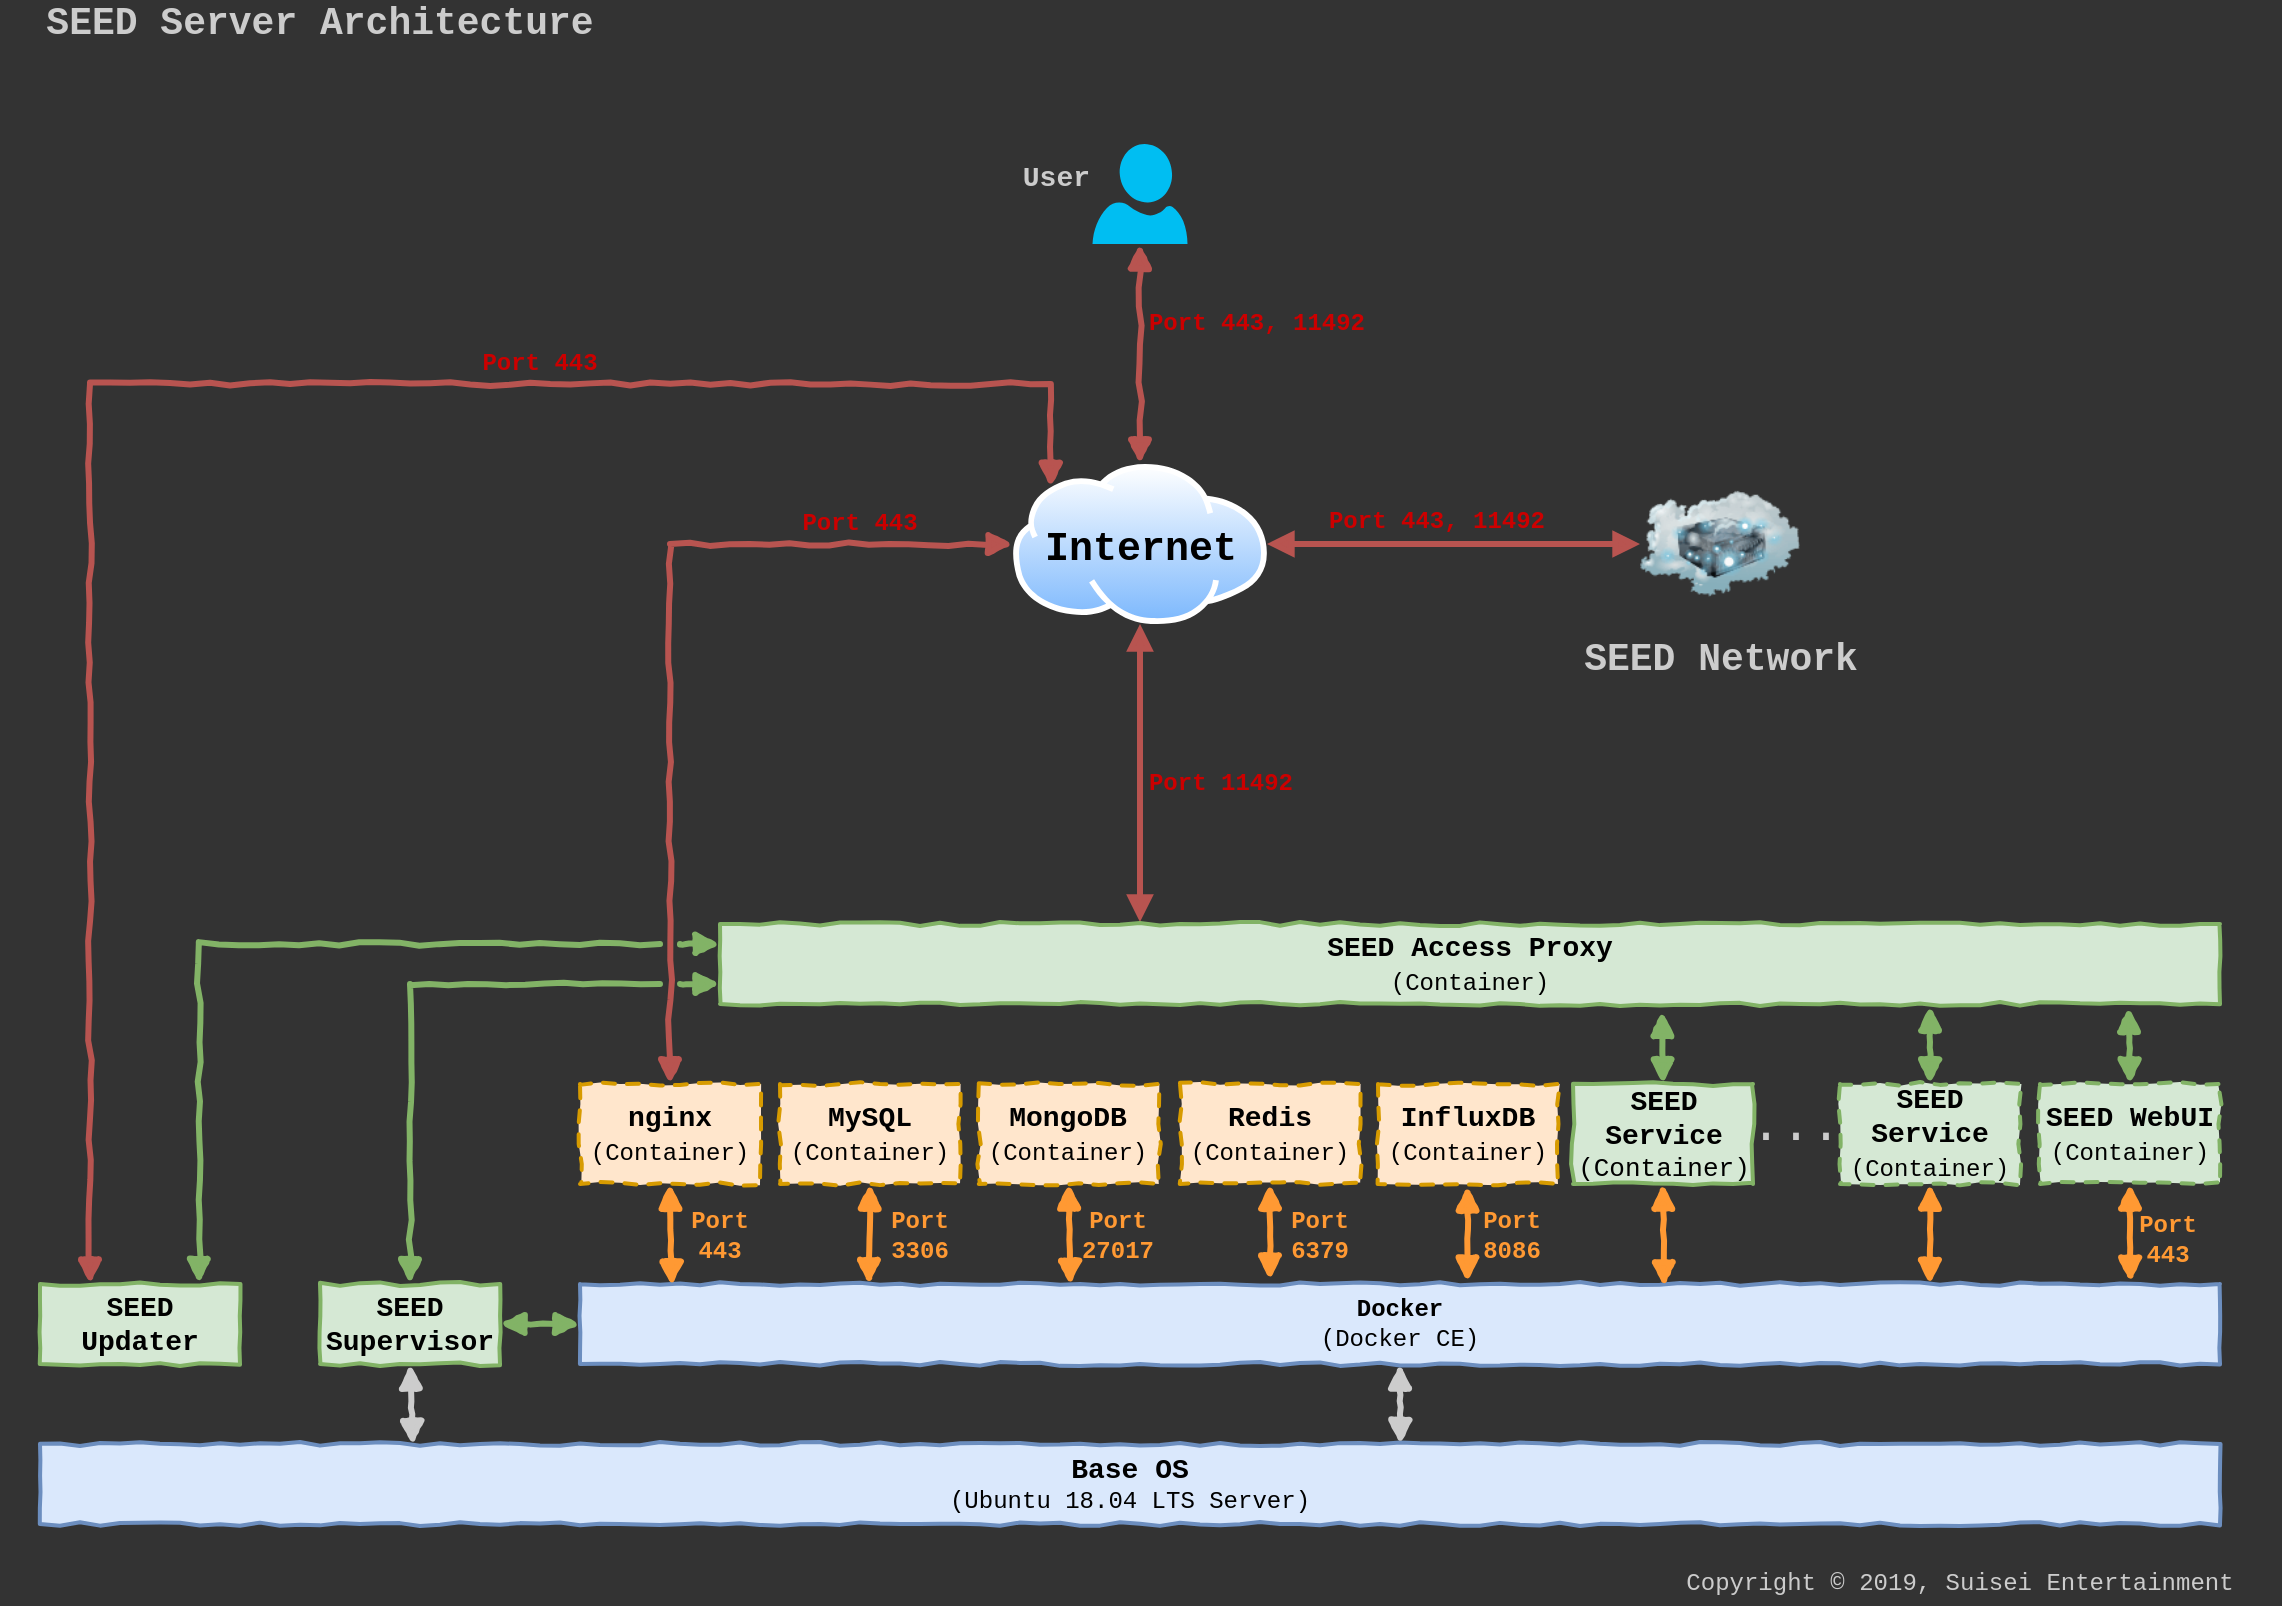 <mxfile version="12.5.8" type="device"><diagram id="BPE1oHdp5nwIB8eQwk-m" name="Page-1"><mxGraphModel dx="1422" dy="777" grid="1" gridSize="10" guides="1" tooltips="1" connect="1" arrows="1" fold="1" page="1" pageScale="1" pageWidth="1169" pageHeight="827" background="#333333" math="0" shadow="0"><root><mxCell id="0"/><mxCell id="1" parent="0"/><mxCell id="7SAdW9DUulFOeT9wdOBd-38" style="edgeStyle=orthogonalEdgeStyle;rounded=0;orthogonalLoop=1;jettySize=auto;html=1;exitX=0;exitY=0.5;exitDx=0;exitDy=0;startArrow=block;startFill=1;endArrow=block;endFill=1;strokeWidth=3;fontFamily=Courier New;fontSize=14;fillColor=#f8cecc;strokeColor=#b85450;comic=1;" edge="1" parent="1" source="7SAdW9DUulFOeT9wdOBd-32" target="7SAdW9DUulFOeT9wdOBd-7"><mxGeometry relative="1" as="geometry"/></mxCell><mxCell id="7SAdW9DUulFOeT9wdOBd-1" value="&lt;div&gt;&lt;b&gt;&lt;font style=&quot;font-size: 14px&quot;&gt;Base OS&lt;/font&gt;&lt;/b&gt;&lt;/div&gt;&lt;div&gt;(Ubuntu 18.04 LTS Server)&lt;br&gt;&lt;/div&gt;" style="rounded=0;whiteSpace=wrap;html=1;fontFamily=Courier New;comic=1;fillColor=#dae8fc;strokeColor=#6c8ebf;strokeWidth=2;" vertex="1" parent="1"><mxGeometry x="40" y="740" width="1090" height="40" as="geometry"/></mxCell><mxCell id="7SAdW9DUulFOeT9wdOBd-22" style="edgeStyle=none;rounded=0;orthogonalLoop=1;jettySize=auto;html=1;exitX=0.5;exitY=1;exitDx=0;exitDy=0;entryX=0.624;entryY=0.006;entryDx=0;entryDy=0;entryPerimeter=0;startArrow=block;startFill=1;endArrow=block;endFill=1;strokeWidth=3;fontFamily=Courier New;fontSize=25;comic=1;fontColor=#CCCCCC;strokeColor=#CCCCCC;" edge="1" parent="1" source="7SAdW9DUulFOeT9wdOBd-2" target="7SAdW9DUulFOeT9wdOBd-1"><mxGeometry relative="1" as="geometry"/></mxCell><mxCell id="7SAdW9DUulFOeT9wdOBd-2" value="&lt;b&gt;Docker&lt;/b&gt;&lt;div&gt;(Docker CE)&lt;br&gt;&lt;/div&gt;" style="rounded=0;whiteSpace=wrap;html=1;fontFamily=Courier New;comic=1;fillColor=#dae8fc;strokeColor=#6c8ebf;strokeWidth=2;" vertex="1" parent="1"><mxGeometry x="310" y="660" width="820" height="40" as="geometry"/></mxCell><mxCell id="7SAdW9DUulFOeT9wdOBd-4" style="edgeStyle=orthogonalEdgeStyle;rounded=0;orthogonalLoop=1;jettySize=auto;html=1;exitX=1;exitY=0.5;exitDx=0;exitDy=0;entryX=0;entryY=0.5;entryDx=0;entryDy=0;fontFamily=Courier New;fontSize=14;strokeWidth=3;endArrow=block;endFill=1;startArrow=block;startFill=1;fillColor=#d5e8d4;strokeColor=#82b366;comic=1;" edge="1" parent="1" source="7SAdW9DUulFOeT9wdOBd-3" target="7SAdW9DUulFOeT9wdOBd-2"><mxGeometry relative="1" as="geometry"/></mxCell><mxCell id="7SAdW9DUulFOeT9wdOBd-23" style="edgeStyle=none;rounded=0;orthogonalLoop=1;jettySize=auto;html=1;exitX=0.5;exitY=1;exitDx=0;exitDy=0;entryX=0.171;entryY=0.015;entryDx=0;entryDy=0;entryPerimeter=0;startArrow=block;startFill=1;endArrow=block;endFill=1;strokeWidth=3;fontFamily=Courier New;fontSize=25;comic=1;fontColor=#CCCCCC;strokeColor=#CCCCCC;" edge="1" parent="1" source="7SAdW9DUulFOeT9wdOBd-3" target="7SAdW9DUulFOeT9wdOBd-1"><mxGeometry relative="1" as="geometry"/></mxCell><mxCell id="7SAdW9DUulFOeT9wdOBd-26" style="edgeStyle=orthogonalEdgeStyle;rounded=0;orthogonalLoop=1;jettySize=auto;html=1;exitX=0.5;exitY=0;exitDx=0;exitDy=0;startArrow=block;startFill=1;endArrow=block;endFill=1;strokeWidth=3;fontFamily=Courier New;fontSize=14;fillColor=#d5e8d4;strokeColor=#82b366;comic=1;entryX=0;entryY=0.75;entryDx=0;entryDy=0;jumpStyle=gap;" edge="1" parent="1" source="7SAdW9DUulFOeT9wdOBd-3" target="7SAdW9DUulFOeT9wdOBd-24"><mxGeometry relative="1" as="geometry"><mxPoint x="225" y="522" as="targetPoint"/></mxGeometry></mxCell><mxCell id="7SAdW9DUulFOeT9wdOBd-3" value="&lt;div&gt;SEED &lt;br&gt;&lt;/div&gt;&lt;div&gt;Supervisor&lt;/div&gt;" style="rounded=0;whiteSpace=wrap;html=1;fontFamily=Courier New;fontSize=14;fontStyle=1;comic=1;fillColor=#d5e8d4;strokeColor=#82b366;strokeWidth=2;" vertex="1" parent="1"><mxGeometry x="180" y="660" width="90" height="40" as="geometry"/></mxCell><mxCell id="7SAdW9DUulFOeT9wdOBd-25" style="edgeStyle=orthogonalEdgeStyle;rounded=0;orthogonalLoop=1;jettySize=auto;html=1;exitX=0.794;exitY=-0.006;exitDx=0;exitDy=0;entryX=0;entryY=0.25;entryDx=0;entryDy=0;startArrow=block;startFill=1;endArrow=block;endFill=1;strokeWidth=3;fontFamily=Courier New;fontSize=14;exitPerimeter=0;fillColor=#d5e8d4;strokeColor=#82b366;comic=1;jumpStyle=gap;" edge="1" parent="1" source="7SAdW9DUulFOeT9wdOBd-5" target="7SAdW9DUulFOeT9wdOBd-24"><mxGeometry relative="1" as="geometry"/></mxCell><mxCell id="7SAdW9DUulFOeT9wdOBd-41" style="edgeStyle=orthogonalEdgeStyle;rounded=0;orthogonalLoop=1;jettySize=auto;html=1;exitX=0.25;exitY=0;exitDx=0;exitDy=0;entryX=0;entryY=0;entryDx=0;entryDy=0;startArrow=block;startFill=1;endArrow=block;endFill=1;strokeWidth=3;fontFamily=Courier New;fontSize=12;fontColor=#CC0000;fillColor=#f8cecc;strokeColor=#b85450;comic=1;" edge="1" parent="1" source="7SAdW9DUulFOeT9wdOBd-5" target="7SAdW9DUulFOeT9wdOBd-32"><mxGeometry relative="1" as="geometry"><Array as="points"><mxPoint x="65" y="210"/><mxPoint x="545" y="210"/></Array></mxGeometry></mxCell><mxCell id="7SAdW9DUulFOeT9wdOBd-5" value="&lt;div&gt;SEED &lt;br&gt;&lt;/div&gt;Updater" style="rounded=0;whiteSpace=wrap;html=1;fontFamily=Courier New;fontSize=14;fontStyle=1;comic=1;fillColor=#d5e8d4;strokeColor=#82b366;strokeWidth=2;" vertex="1" parent="1"><mxGeometry x="40" y="660" width="100" height="40" as="geometry"/></mxCell><mxCell id="7SAdW9DUulFOeT9wdOBd-8" style="rounded=0;orthogonalLoop=1;jettySize=auto;html=1;exitX=0.5;exitY=1;exitDx=0;exitDy=0;entryX=0.056;entryY=0.025;entryDx=0;entryDy=0;entryPerimeter=0;startArrow=block;startFill=1;endArrow=block;endFill=1;strokeWidth=3;fontFamily=Courier New;fontSize=14;fillColor=#ffe6cc;strokeColor=#FF9933;comic=1;" edge="1" parent="1" source="7SAdW9DUulFOeT9wdOBd-7" target="7SAdW9DUulFOeT9wdOBd-2"><mxGeometry relative="1" as="geometry"/></mxCell><mxCell id="7SAdW9DUulFOeT9wdOBd-7" value="&lt;div&gt;nginx&lt;/div&gt;&lt;div&gt;&lt;span style=&quot;font-weight: normal&quot;&gt;&lt;font style=&quot;font-size: 12px&quot;&gt;(Container)&lt;/font&gt;&lt;/span&gt;&lt;br&gt;&lt;/div&gt;" style="rounded=0;whiteSpace=wrap;html=1;fontFamily=Courier New;fontSize=14;fontStyle=1;dashed=1;comic=1;fillColor=#ffe6cc;strokeColor=#d79b00;strokeWidth=2;" vertex="1" parent="1"><mxGeometry x="310" y="560" width="90" height="50" as="geometry"/></mxCell><mxCell id="7SAdW9DUulFOeT9wdOBd-10" style="rounded=0;orthogonalLoop=1;jettySize=auto;html=1;exitX=0.5;exitY=1;exitDx=0;exitDy=0;startArrow=block;startFill=1;endArrow=block;endFill=1;strokeWidth=3;fontFamily=Courier New;fontSize=14;entryX=0.176;entryY=0.005;entryDx=0;entryDy=0;entryPerimeter=0;fillColor=#ffe6cc;strokeColor=#FF9933;comic=1;" edge="1" parent="1" source="7SAdW9DUulFOeT9wdOBd-9" target="7SAdW9DUulFOeT9wdOBd-2"><mxGeometry relative="1" as="geometry"><mxPoint x="486" y="660" as="targetPoint"/></mxGeometry></mxCell><mxCell id="7SAdW9DUulFOeT9wdOBd-9" value="&lt;div&gt;MySQL&lt;/div&gt;&lt;div&gt;&lt;span style=&quot;font-weight: normal&quot;&gt;&lt;font style=&quot;font-size: 12px&quot;&gt;(Container)&lt;/font&gt;&lt;/span&gt;&lt;br&gt;&lt;/div&gt;" style="rounded=0;whiteSpace=wrap;html=1;fontFamily=Courier New;fontSize=14;fontStyle=1;dashed=1;comic=1;fillColor=#ffe6cc;strokeColor=#d79b00;strokeWidth=2;" vertex="1" parent="1"><mxGeometry x="410" y="560" width="90" height="50" as="geometry"/></mxCell><mxCell id="7SAdW9DUulFOeT9wdOBd-12" style="rounded=0;orthogonalLoop=1;jettySize=auto;html=1;exitX=0.5;exitY=1;exitDx=0;exitDy=0;startArrow=block;startFill=1;endArrow=block;endFill=1;strokeWidth=3;fontFamily=Courier New;fontSize=14;entryX=0.299;entryY=0.015;entryDx=0;entryDy=0;entryPerimeter=0;fillColor=#ffe6cc;strokeColor=#FF9933;comic=1;" edge="1" parent="1" source="7SAdW9DUulFOeT9wdOBd-11" target="7SAdW9DUulFOeT9wdOBd-2"><mxGeometry relative="1" as="geometry"><mxPoint x="570" y="658" as="targetPoint"/></mxGeometry></mxCell><mxCell id="7SAdW9DUulFOeT9wdOBd-11" value="&lt;div&gt;MongoDB&lt;/div&gt;&lt;div&gt;&lt;span style=&quot;font-weight: normal&quot;&gt;&lt;font style=&quot;font-size: 12px&quot;&gt;(Container)&lt;/font&gt;&lt;/span&gt;&lt;br&gt;&lt;/div&gt;" style="rounded=0;whiteSpace=wrap;html=1;fontFamily=Courier New;fontSize=14;fontStyle=1;dashed=1;comic=1;fillColor=#ffe6cc;strokeColor=#d79b00;strokeWidth=2;" vertex="1" parent="1"><mxGeometry x="509.4" y="560" width="90" height="50" as="geometry"/></mxCell><mxCell id="7SAdW9DUulFOeT9wdOBd-14" style="edgeStyle=none;rounded=0;orthogonalLoop=1;jettySize=auto;html=1;exitX=0.5;exitY=1;exitDx=0;exitDy=0;startArrow=block;startFill=1;endArrow=block;endFill=1;strokeWidth=3;fontFamily=Courier New;fontSize=14;fillColor=#ffe6cc;strokeColor=#FF9933;comic=1;" edge="1" parent="1" source="7SAdW9DUulFOeT9wdOBd-13"><mxGeometry relative="1" as="geometry"><mxPoint x="655" y="658" as="targetPoint"/></mxGeometry></mxCell><mxCell id="7SAdW9DUulFOeT9wdOBd-13" value="&lt;div&gt;Redis&lt;br&gt;&lt;/div&gt;&lt;div&gt;&lt;span style=&quot;font-weight: normal&quot;&gt;&lt;font style=&quot;font-size: 12px&quot;&gt;(Container)&lt;/font&gt;&lt;/span&gt;&lt;br&gt;&lt;/div&gt;" style="rounded=0;whiteSpace=wrap;html=1;fontFamily=Courier New;fontSize=14;fontStyle=1;dashed=1;comic=1;fillColor=#ffe6cc;strokeColor=#d79b00;strokeWidth=2;" vertex="1" parent="1"><mxGeometry x="610" y="560" width="90" height="50" as="geometry"/></mxCell><mxCell id="7SAdW9DUulFOeT9wdOBd-16" style="edgeStyle=none;rounded=0;orthogonalLoop=1;jettySize=auto;html=1;exitX=0.5;exitY=1;exitDx=0;exitDy=0;startArrow=block;startFill=1;endArrow=block;endFill=1;strokeWidth=3;fontFamily=Courier New;fontSize=14;fillColor=#ffe6cc;strokeColor=#FF9933;comic=1;" edge="1" parent="1" source="7SAdW9DUulFOeT9wdOBd-15"><mxGeometry relative="1" as="geometry"><mxPoint x="1085" y="659" as="targetPoint"/></mxGeometry></mxCell><mxCell id="7SAdW9DUulFOeT9wdOBd-29" style="edgeStyle=none;rounded=0;orthogonalLoop=1;jettySize=auto;html=1;exitX=0.5;exitY=0;exitDx=0;exitDy=0;startArrow=block;startFill=1;endArrow=block;endFill=1;strokeWidth=3;fontFamily=Courier New;fontSize=14;entryX=0.939;entryY=1.041;entryDx=0;entryDy=0;entryPerimeter=0;fillColor=#d5e8d4;strokeColor=#82b366;comic=1;" edge="1" parent="1" source="7SAdW9DUulFOeT9wdOBd-15" target="7SAdW9DUulFOeT9wdOBd-24"><mxGeometry relative="1" as="geometry"><mxPoint x="1063" y="524" as="targetPoint"/></mxGeometry></mxCell><mxCell id="7SAdW9DUulFOeT9wdOBd-15" value="&lt;div&gt;SEED WebUI&lt;br&gt;&lt;/div&gt;&lt;div&gt;&lt;span style=&quot;font-weight: normal&quot;&gt;&lt;font style=&quot;font-size: 12px&quot;&gt;(Container)&lt;/font&gt;&lt;/span&gt;&lt;br&gt;&lt;/div&gt;" style="rounded=0;whiteSpace=wrap;html=1;fontFamily=Courier New;fontSize=14;fontStyle=1;dashed=1;comic=1;fillColor=#d5e8d4;strokeColor=#82b366;strokeWidth=2;" vertex="1" parent="1"><mxGeometry x="1040" y="560" width="90" height="50" as="geometry"/></mxCell><mxCell id="7SAdW9DUulFOeT9wdOBd-18" style="edgeStyle=none;rounded=0;orthogonalLoop=1;jettySize=auto;html=1;exitX=0.5;exitY=1;exitDx=0;exitDy=0;entryX=0.661;entryY=0.035;entryDx=0;entryDy=0;startArrow=block;startFill=1;endArrow=block;endFill=1;strokeWidth=3;fontFamily=Courier New;fontSize=14;entryPerimeter=0;fillColor=#ffe6cc;strokeColor=#FF9933;comic=1;" edge="1" parent="1" source="7SAdW9DUulFOeT9wdOBd-17" target="7SAdW9DUulFOeT9wdOBd-2"><mxGeometry relative="1" as="geometry"><mxPoint x="825.0" y="660" as="targetPoint"/></mxGeometry></mxCell><mxCell id="7SAdW9DUulFOeT9wdOBd-31" style="edgeStyle=none;rounded=0;orthogonalLoop=1;jettySize=auto;html=1;exitX=0.5;exitY=0;exitDx=0;exitDy=0;entryX=0.628;entryY=1.092;entryDx=0;entryDy=0;entryPerimeter=0;startArrow=block;startFill=1;endArrow=block;endFill=1;strokeWidth=3;fontFamily=Courier New;fontSize=14;fillColor=#d5e8d4;strokeColor=#82b366;comic=1;" edge="1" parent="1" source="7SAdW9DUulFOeT9wdOBd-17" target="7SAdW9DUulFOeT9wdOBd-24"><mxGeometry relative="1" as="geometry"/></mxCell><mxCell id="7SAdW9DUulFOeT9wdOBd-17" value="&lt;div&gt;&lt;font style=&quot;font-size: 14px&quot;&gt;SEED Service&lt;br&gt;&lt;/font&gt;&lt;/div&gt;&lt;div style=&quot;font-size: 13px&quot;&gt;&lt;font style=&quot;font-size: 13px&quot;&gt;&lt;span style=&quot;font-weight: normal&quot;&gt;&lt;font style=&quot;font-size: 13px&quot;&gt;(Container)&lt;/font&gt;&lt;/span&gt;&lt;br&gt;&lt;/font&gt;&lt;/div&gt;" style="rounded=0;whiteSpace=wrap;html=1;fontFamily=Courier New;fontSize=14;fontStyle=1;comic=1;fillColor=#d5e8d4;strokeColor=#82b366;strokeWidth=2;" vertex="1" parent="1"><mxGeometry x="806.51" y="560" width="90" height="50" as="geometry"/></mxCell><mxCell id="7SAdW9DUulFOeT9wdOBd-21" style="edgeStyle=none;rounded=0;orthogonalLoop=1;jettySize=auto;html=1;exitX=0.5;exitY=1;exitDx=0;exitDy=0;entryX=0.823;entryY=0.005;entryDx=0;entryDy=0;entryPerimeter=0;startArrow=block;startFill=1;endArrow=block;endFill=1;strokeWidth=3;fontFamily=Courier New;fontSize=25;fillColor=#ffe6cc;strokeColor=#FF9933;comic=1;" edge="1" parent="1" source="7SAdW9DUulFOeT9wdOBd-19" target="7SAdW9DUulFOeT9wdOBd-2"><mxGeometry relative="1" as="geometry"><mxPoint x="974.76" y="660" as="targetPoint"/></mxGeometry></mxCell><mxCell id="7SAdW9DUulFOeT9wdOBd-30" style="edgeStyle=none;rounded=0;orthogonalLoop=1;jettySize=auto;html=1;exitX=0.5;exitY=0;exitDx=0;exitDy=0;startArrow=block;startFill=1;endArrow=block;endFill=1;strokeWidth=3;fontFamily=Courier New;fontSize=14;fillColor=#d5e8d4;strokeColor=#82b366;comic=1;" edge="1" parent="1" source="7SAdW9DUulFOeT9wdOBd-19"><mxGeometry relative="1" as="geometry"><mxPoint x="985" y="521" as="targetPoint"/></mxGeometry></mxCell><mxCell id="7SAdW9DUulFOeT9wdOBd-19" value="&lt;div&gt;SEED Service&lt;br&gt;&lt;/div&gt;&lt;div&gt;&lt;span style=&quot;font-weight: normal&quot;&gt;&lt;font style=&quot;font-size: 12px&quot;&gt;(Container)&lt;/font&gt;&lt;/span&gt;&lt;br&gt;&lt;/div&gt;" style="rounded=0;whiteSpace=wrap;html=1;fontFamily=Courier New;fontSize=14;fontStyle=1;dashed=1;comic=1;fillColor=#d5e8d4;strokeColor=#82b366;strokeWidth=2;" vertex="1" parent="1"><mxGeometry x="940" y="560" width="90" height="50" as="geometry"/></mxCell><mxCell id="7SAdW9DUulFOeT9wdOBd-20" value="..." style="text;html=1;strokeColor=none;fillColor=none;align=center;verticalAlign=middle;whiteSpace=wrap;rounded=0;fontFamily=Courier New;fontSize=25;comic=1;fontColor=#CCCCCC;" vertex="1" parent="1"><mxGeometry x="898" y="571" width="40" height="20" as="geometry"/></mxCell><mxCell id="7SAdW9DUulFOeT9wdOBd-36" style="edgeStyle=none;rounded=0;orthogonalLoop=1;jettySize=auto;html=1;exitX=0.5;exitY=1;exitDx=0;exitDy=0;startArrow=block;startFill=1;endArrow=block;endFill=1;strokeWidth=3;fontFamily=Courier New;fontSize=14;fillColor=#f8cecc;strokeColor=#b85450;" edge="1" parent="1" source="7SAdW9DUulFOeT9wdOBd-32"><mxGeometry relative="1" as="geometry"><mxPoint x="590" y="479" as="targetPoint"/></mxGeometry></mxCell><mxCell id="7SAdW9DUulFOeT9wdOBd-45" style="edgeStyle=orthogonalEdgeStyle;rounded=0;orthogonalLoop=1;jettySize=auto;html=1;exitX=1;exitY=0.5;exitDx=0;exitDy=0;entryX=0;entryY=0.5;entryDx=0;entryDy=0;startArrow=block;startFill=1;endArrow=block;endFill=1;strokeWidth=3;fontFamily=Courier New;fontSize=19;fontColor=#000000;fillColor=#f8cecc;strokeColor=#b85450;" edge="1" parent="1" source="7SAdW9DUulFOeT9wdOBd-32" target="7SAdW9DUulFOeT9wdOBd-44"><mxGeometry relative="1" as="geometry"/></mxCell><mxCell id="7SAdW9DUulFOeT9wdOBd-32" value="Internet" style="aspect=fixed;perimeter=ellipsePerimeter;html=1;align=center;shadow=0;dashed=0;spacingTop=3;image;image=img/lib/active_directory/internet_cloud.svg;fontFamily=Courier New;fontSize=20;labelPosition=center;verticalLabelPosition=middle;verticalAlign=middle;labelBackgroundColor=none;fontStyle=1" vertex="1" parent="1"><mxGeometry x="526.51" y="250" width="126.98" height="80" as="geometry"/></mxCell><mxCell id="7SAdW9DUulFOeT9wdOBd-35" style="edgeStyle=none;rounded=0;orthogonalLoop=1;jettySize=auto;html=1;exitX=0.5;exitY=1;exitDx=0;exitDy=0;exitPerimeter=0;startArrow=block;startFill=1;endArrow=block;endFill=1;strokeWidth=3;fontFamily=Courier New;fontSize=14;fontColor=#CC0000;fillColor=#f8cecc;strokeColor=#b85450;comic=1;" edge="1" parent="1" source="7SAdW9DUulFOeT9wdOBd-34" target="7SAdW9DUulFOeT9wdOBd-32"><mxGeometry relative="1" as="geometry"/></mxCell><mxCell id="7SAdW9DUulFOeT9wdOBd-34" value="&lt;div&gt;User&lt;/div&gt;&lt;div&gt;&lt;br&gt;&lt;/div&gt;" style="verticalLabelPosition=middle;html=1;verticalAlign=middle;align=right;strokeColor=none;fillColor=#00BEF2;shape=mxgraph.azure.user;labelBackgroundColor=none;fontFamily=Courier New;fontSize=14;labelPosition=left;fontStyle=1;fontColor=#CCCCCC;" vertex="1" parent="1"><mxGeometry x="566.25" y="90" width="47.5" height="50" as="geometry"/></mxCell><mxCell id="7SAdW9DUulFOeT9wdOBd-24" value="&lt;div&gt;SEED Access Proxy&lt;/div&gt;&lt;div&gt;&lt;font size=&quot;1&quot;&gt;&lt;span style=&quot;font-weight: normal ; font-size: 12px&quot;&gt;(Container)&lt;/span&gt;&lt;/font&gt;&lt;br&gt;&lt;/div&gt;" style="rounded=0;whiteSpace=wrap;html=1;fontFamily=Courier New;fontStyle=1;fontSize=14;comic=1;fillColor=#d5e8d4;strokeColor=#82b366;strokeWidth=2;" vertex="1" parent="1"><mxGeometry x="380" y="480" width="750" height="40" as="geometry"/></mxCell><mxCell id="7SAdW9DUulFOeT9wdOBd-39" value="Port 443" style="text;html=1;strokeColor=none;fillColor=none;align=center;verticalAlign=middle;whiteSpace=wrap;rounded=0;labelBackgroundColor=none;fontFamily=Courier New;fontSize=12;fontColor=#CC0000;fontStyle=1" vertex="1" parent="1"><mxGeometry x="420" y="270" width="60" height="20" as="geometry"/></mxCell><mxCell id="7SAdW9DUulFOeT9wdOBd-40" value="Port 11492" style="text;html=1;strokeColor=none;fillColor=none;align=center;verticalAlign=middle;whiteSpace=wrap;rounded=0;labelBackgroundColor=none;fontFamily=Courier New;fontSize=12;fontColor=#CC0000;fontStyle=1" vertex="1" parent="1"><mxGeometry x="587" y="400.43" width="86.51" height="20" as="geometry"/></mxCell><mxCell id="7SAdW9DUulFOeT9wdOBd-42" value="Port 443" style="text;html=1;strokeColor=none;fillColor=none;align=center;verticalAlign=middle;whiteSpace=wrap;rounded=0;labelBackgroundColor=none;fontFamily=Courier New;fontSize=12;fontColor=#CC0000;fontStyle=1" vertex="1" parent="1"><mxGeometry x="260" y="190" width="60" height="20" as="geometry"/></mxCell><mxCell id="7SAdW9DUulFOeT9wdOBd-43" value="SEED Server Architecture" style="text;html=1;strokeColor=none;fillColor=none;align=center;verticalAlign=middle;whiteSpace=wrap;rounded=0;labelBackgroundColor=none;fontFamily=Courier New;fontSize=19;fontColor=#CCCCCC;fontStyle=1" vertex="1" parent="1"><mxGeometry x="20" y="20" width="320" height="20" as="geometry"/></mxCell><mxCell id="7SAdW9DUulFOeT9wdOBd-44" value="SEED Network" style="image;html=1;labelBackgroundColor=none;image=img/lib/clip_art/networking/Cloud_Server_128x128.png;fillColor=none;fontFamily=Courier New;fontSize=19;fontColor=#CCCCCC;fontStyle=1" vertex="1" parent="1"><mxGeometry x="840" y="250" width="80" height="80" as="geometry"/></mxCell><mxCell id="7SAdW9DUulFOeT9wdOBd-46" value="Port 443, 11492" style="text;html=1;strokeColor=none;fillColor=none;align=center;verticalAlign=middle;whiteSpace=wrap;rounded=0;labelBackgroundColor=none;fontFamily=Courier New;fontSize=12;fontColor=#CC0000;fontStyle=1" vertex="1" parent="1"><mxGeometry x="580" y="170" width="136.51" height="20" as="geometry"/></mxCell><mxCell id="7SAdW9DUulFOeT9wdOBd-47" value="Port 443, 11492" style="text;html=1;strokeColor=none;fillColor=none;align=center;verticalAlign=middle;whiteSpace=wrap;rounded=0;labelBackgroundColor=none;fontFamily=Courier New;fontSize=12;fontColor=#CC0000;comic=1;fontStyle=1" vertex="1" parent="1"><mxGeometry x="670" y="269" width="136.51" height="20" as="geometry"/></mxCell><mxCell id="7SAdW9DUulFOeT9wdOBd-48" value="Port 443" style="text;html=1;strokeColor=none;fillColor=none;align=center;verticalAlign=middle;whiteSpace=wrap;rounded=0;labelBackgroundColor=none;fontFamily=Courier New;fontSize=12;fontColor=#FF9933;comic=1;fontStyle=1" vertex="1" parent="1"><mxGeometry x="360" y="626" width="40" height="20" as="geometry"/></mxCell><mxCell id="7SAdW9DUulFOeT9wdOBd-49" value="Port 443" style="text;html=1;strokeColor=none;fillColor=none;align=center;verticalAlign=middle;whiteSpace=wrap;rounded=0;labelBackgroundColor=none;fontFamily=Courier New;fontSize=12;fontColor=#FF9933;comic=1;fontStyle=1" vertex="1" parent="1"><mxGeometry x="1084" y="628" width="40" height="20" as="geometry"/></mxCell><mxCell id="7SAdW9DUulFOeT9wdOBd-50" value="Port 6379" style="text;html=1;strokeColor=none;fillColor=none;align=center;verticalAlign=middle;whiteSpace=wrap;rounded=0;labelBackgroundColor=none;fontFamily=Courier New;fontSize=12;fontColor=#FF9933;comic=1;fontStyle=1" vertex="1" parent="1"><mxGeometry x="660" y="626" width="40" height="20" as="geometry"/></mxCell><mxCell id="7SAdW9DUulFOeT9wdOBd-51" value="Port 3306" style="text;html=1;strokeColor=none;fillColor=none;align=center;verticalAlign=middle;whiteSpace=wrap;rounded=0;labelBackgroundColor=none;fontFamily=Courier New;fontSize=12;fontColor=#FF9933;comic=1;fontStyle=1" vertex="1" parent="1"><mxGeometry x="460" y="626" width="40" height="20" as="geometry"/></mxCell><mxCell id="7SAdW9DUulFOeT9wdOBd-52" value="Port 27017" style="text;html=1;strokeColor=none;fillColor=none;align=center;verticalAlign=middle;whiteSpace=wrap;rounded=0;labelBackgroundColor=none;fontFamily=Courier New;fontSize=12;fontColor=#FF9933;comic=1;fontStyle=1" vertex="1" parent="1"><mxGeometry x="559.4" y="626" width="40" height="20" as="geometry"/></mxCell><mxCell id="7SAdW9DUulFOeT9wdOBd-53" value="&lt;div&gt;InfluxDB&lt;br&gt;&lt;/div&gt;&lt;div&gt;&lt;span style=&quot;font-weight: normal&quot;&gt;&lt;font style=&quot;font-size: 12px&quot;&gt;(Container)&lt;/font&gt;&lt;/span&gt;&lt;br&gt;&lt;/div&gt;" style="rounded=0;whiteSpace=wrap;html=1;fontFamily=Courier New;fontSize=14;fontStyle=1;dashed=1;comic=1;fillColor=#ffe6cc;strokeColor=#d79b00;strokeWidth=2;" vertex="1" parent="1"><mxGeometry x="709" y="560" width="90" height="50" as="geometry"/></mxCell><mxCell id="7SAdW9DUulFOeT9wdOBd-54" style="edgeStyle=none;rounded=0;orthogonalLoop=1;jettySize=auto;html=1;exitX=0.5;exitY=1;exitDx=0;exitDy=0;startArrow=block;startFill=1;endArrow=block;endFill=1;strokeWidth=3;fontFamily=Courier New;fontSize=14;fillColor=#ffe6cc;strokeColor=#FF9933;comic=1;" edge="1" parent="1"><mxGeometry relative="1" as="geometry"><mxPoint x="753.76" y="611" as="sourcePoint"/><mxPoint x="753.76" y="659" as="targetPoint"/></mxGeometry></mxCell><mxCell id="7SAdW9DUulFOeT9wdOBd-55" value="Port 8086" style="text;html=1;strokeColor=none;fillColor=none;align=center;verticalAlign=middle;whiteSpace=wrap;rounded=0;labelBackgroundColor=none;fontFamily=Courier New;fontSize=12;fontColor=#FF9933;comic=1;fontStyle=1" vertex="1" parent="1"><mxGeometry x="756" y="626" width="40" height="20" as="geometry"/></mxCell><mxCell id="7SAdW9DUulFOeT9wdOBd-56" value="Copyright © 2019, Suisei Entertainment" style="text;html=1;strokeColor=none;fillColor=none;align=center;verticalAlign=middle;whiteSpace=wrap;rounded=0;labelBackgroundColor=none;fontFamily=Courier New;fontSize=12;fontColor=#CCCCCC;" vertex="1" parent="1"><mxGeometry x="840" y="800" width="320" height="20" as="geometry"/></mxCell></root></mxGraphModel></diagram></mxfile>